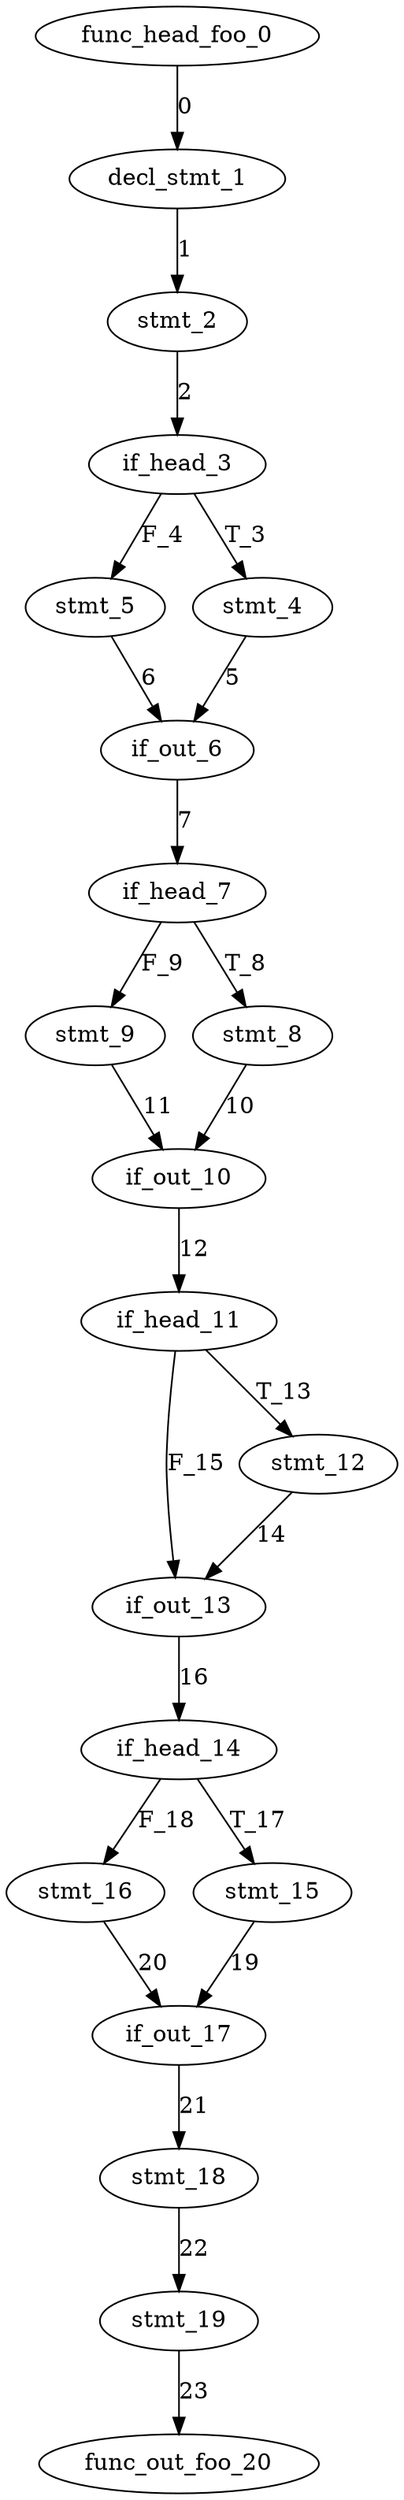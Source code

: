 digraph G {
if_out_13[label="if_out_13\n"];
if_out_10[label="if_out_10\n"];
stmt_9[label="stmt_9\n"];
stmt_8[label="stmt_8\n"];
stmt_5[label="stmt_5\n"];
stmt_4[label="stmt_4\n"];
stmt_19[label="stmt_19\n"];
stmt_18[label="stmt_18\n"];
stmt_2[label="stmt_2\n"];
decl_stmt_1[label="decl_stmt_1\n"];
stmt_16[label="stmt_16\n"];
stmt_15[label="stmt_15\n"];
stmt_12[label="stmt_12\n"];
func_out_foo_20[label="func_out_foo_20\n"];
if_out_6[label="if_out_6\n"];
if_head_7[label="if_head_7\n"];
if_head_3[label="if_head_3\n"];
if_out_17[label="if_out_17\n"];
if_head_14[label="if_head_14\n"];
func_head_foo_0[label="func_head_foo_0\n"];
if_head_11[label="if_head_11\n"];
stmt_15 -> if_out_17[label="19"];
if_head_14 -> stmt_16[label="F_18"];
if_out_13 -> if_head_14[label="16"];
if_head_11 -> if_out_13[label="F_15"];
if_head_14 -> stmt_15[label="T_17"];
stmt_12 -> if_out_13[label="14"];
if_head_7 -> stmt_8[label="T_8"];
if_out_10 -> if_head_11[label="12"];
stmt_9 -> if_out_10[label="11"];
stmt_8 -> if_out_10[label="10"];
if_head_11 -> stmt_12[label="T_13"];
if_head_3 -> stmt_4[label="T_3"];
if_out_6 -> if_head_7[label="7"];
if_head_7 -> stmt_9[label="F_9"];
stmt_5 -> if_out_6[label="6"];
stmt_4 -> if_out_6[label="5"];
stmt_19 -> func_out_foo_20[label="23"];
stmt_2 -> if_head_3[label="2"];
stmt_18 -> stmt_19[label="22"];
if_head_3 -> stmt_5[label="F_4"];
decl_stmt_1 -> stmt_2[label="1"];
if_out_17 -> stmt_18[label="21"];
func_head_foo_0 -> decl_stmt_1[label="0"];
stmt_16 -> if_out_17[label="20"];
 }